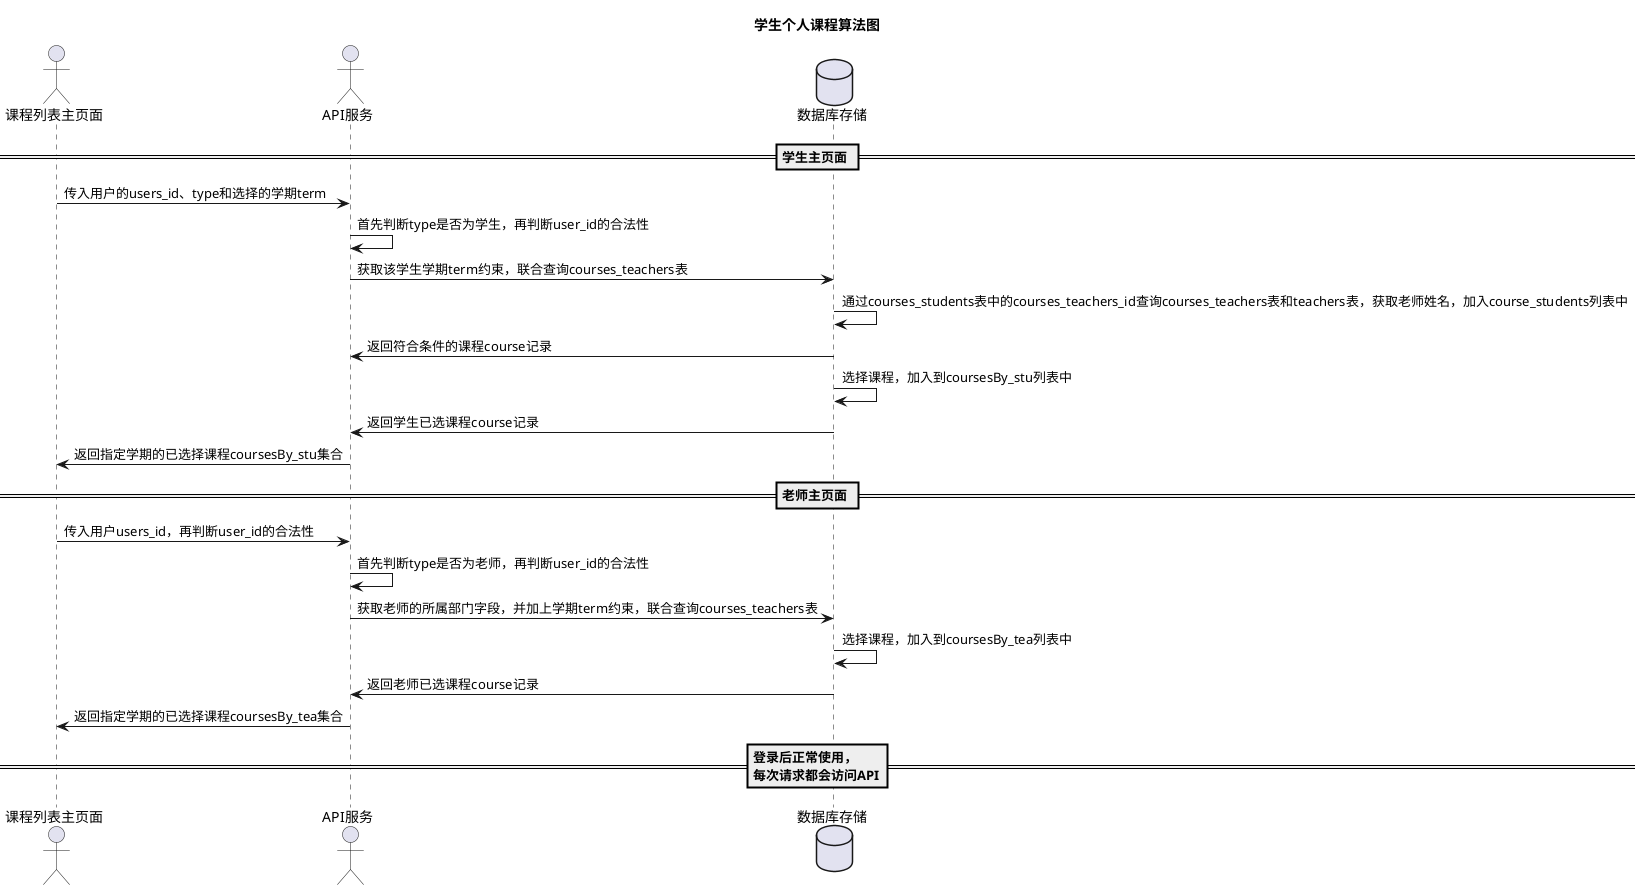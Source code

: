 @startuml
Title 学生个人课程算法图

actor 课程列表主页面
actor API服务
database 数据库存储

== 学生主页面 ==
课程列表主页面->API服务:传入用户的users_id、type和选择的学期term
API服务->API服务:首先判断type是否为学生，再判断user_id的合法性
API服务->数据库存储:获取该学生学期term约束，联合查询courses_teachers表
数据库存储->数据库存储:通过courses_students表中的courses_teachers_id查询courses_teachers表和teachers表，获取老师姓名，加入course_students列表中
数据库存储->API服务:返回符合条件的课程course记录
数据库存储->数据库存储:选择课程，加入到coursesBy_stu列表中
数据库存储->API服务:返回学生已选课程course记录
API服务->课程列表主页面 :返回指定学期的已选择课程coursesBy_stu集合
== 老师主页面 ==
课程列表主页面->API服务:传入用户users_id，再判断user_id的合法性
API服务->API服务:首先判断type是否为老师，再判断user_id的合法性
API服务->数据库存储:获取老师的所属部门字段，并加上学期term约束，联合查询courses_teachers表
数据库存储->数据库存储:选择课程，加入到coursesBy_tea列表中
数据库存储->API服务:返回老师已选课程course记录
API服务->课程列表主页面 :返回指定学期的已选择课程coursesBy_tea集合
== 登录后正常使用，\n每次请求都会访问API==
@enduml